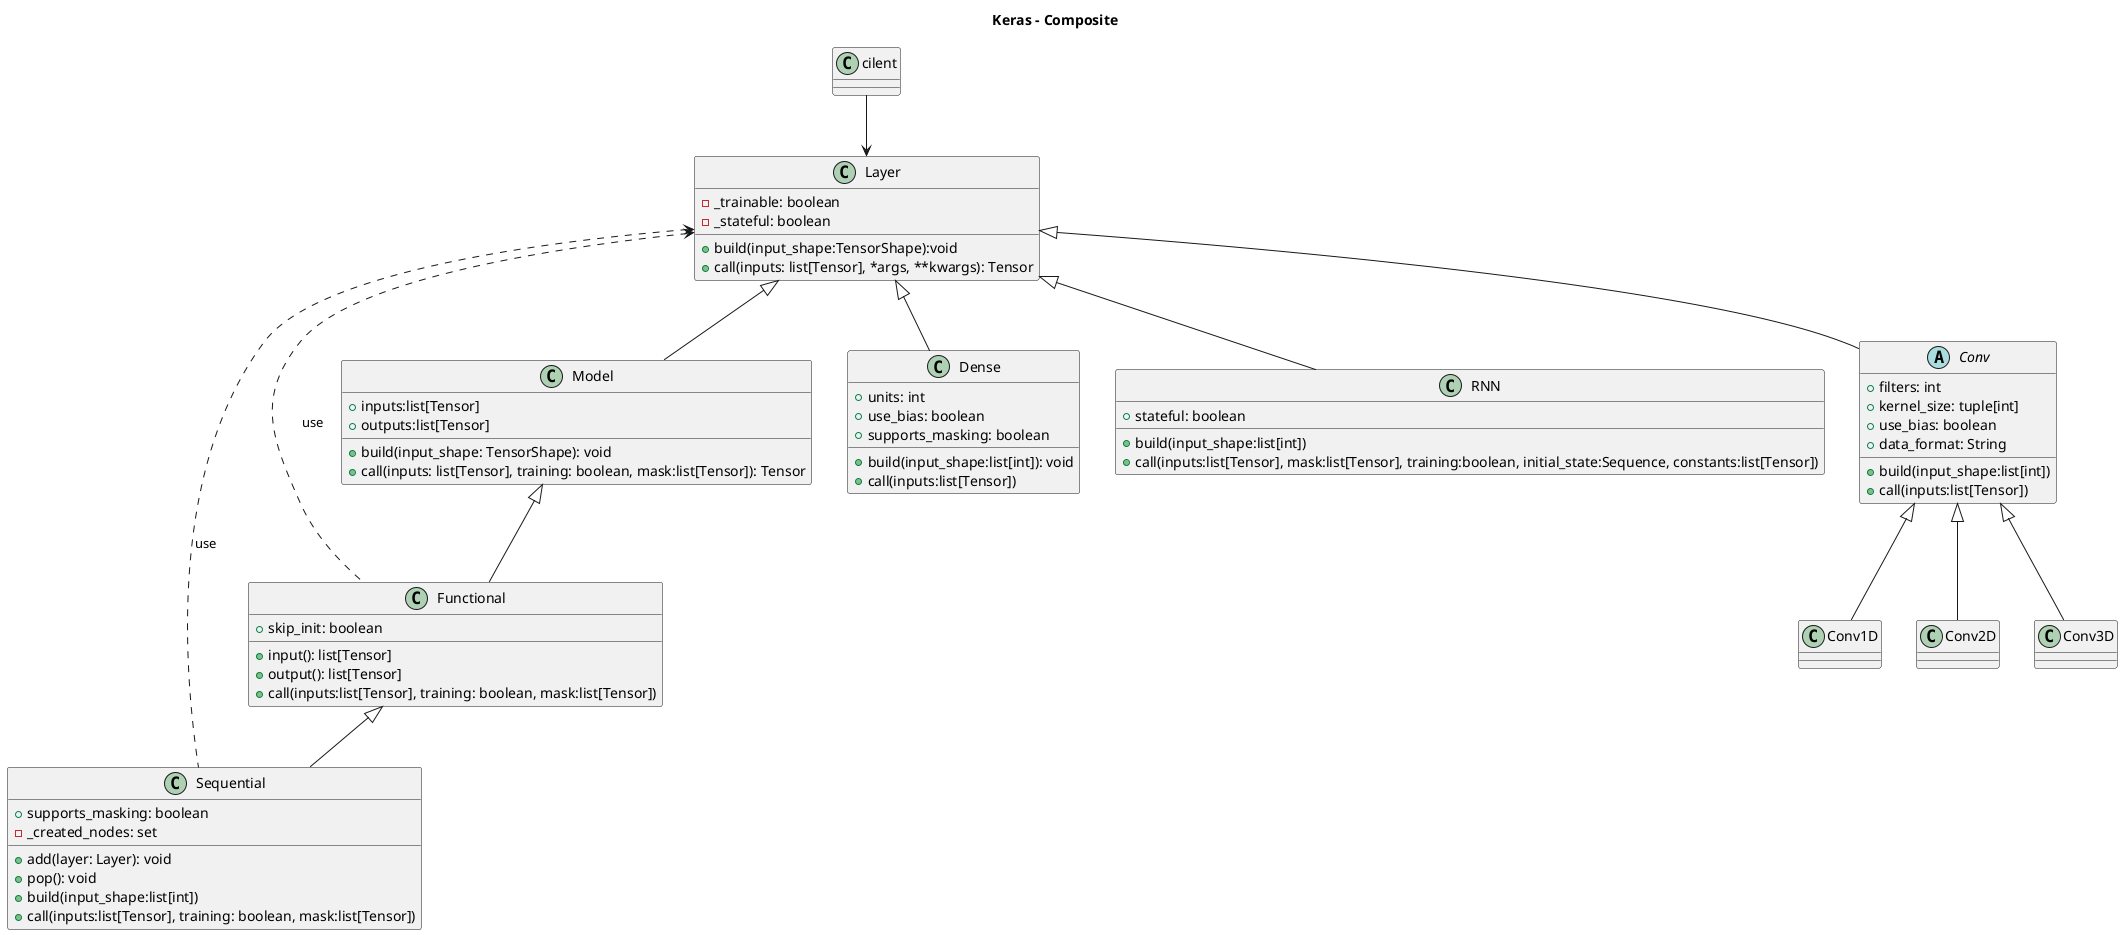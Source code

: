 @startuml

title Keras - Composite

class Layer {
    +build(input_shape:TensorShape):void
    +call(inputs: list[Tensor], *args, **kwargs): Tensor
    -_trainable: boolean
    -_stateful: boolean
} 

class Model extends Layer{
    +build(input_shape: TensorShape): void
    +call(inputs: list[Tensor], training: boolean, mask:list[Tensor]): Tensor
    +inputs:list[Tensor]
    +outputs:list[Tensor]
}

class Dense extends Layer {
    +build(input_shape:list[int]): void
    +call(inputs:list[Tensor])
    +units: int
    +use_bias: boolean
    +supports_masking: boolean
}

class RNN extends Layer {
    +build(input_shape:list[int])
    +call(inputs:list[Tensor], mask:list[Tensor], training:boolean, initial_state:Sequence, constants:list[Tensor])
    +stateful: boolean
}
class cilent{

}
abstract class Conv extends Layer {
    +build(input_shape:list[int])
    +call(inputs:list[Tensor])
    +filters: int
    +kernel_size: tuple[int]
    +use_bias: boolean
    +data_format: String
}
class Conv1D extends Conv{
    
}
class Conv2D extends Conv{

}
class Conv3D extends Conv{
    
}

class Functional extends Model {
    +input(): list[Tensor]
    +output(): list[Tensor]
    +call(inputs:list[Tensor], training: boolean, mask:list[Tensor])
    +skip_init: boolean
}

class Sequential extends Functional {
    +add(layer: Layer): void
    +pop(): void
    +build(input_shape:list[int])
    +call(inputs:list[Tensor], training: boolean, mask:list[Tensor])
    +supports_masking: boolean
    -_created_nodes: set

}

Sequential .left.> Layer : use
Functional .left.> Layer : use
cilent --> Layer



@enduml